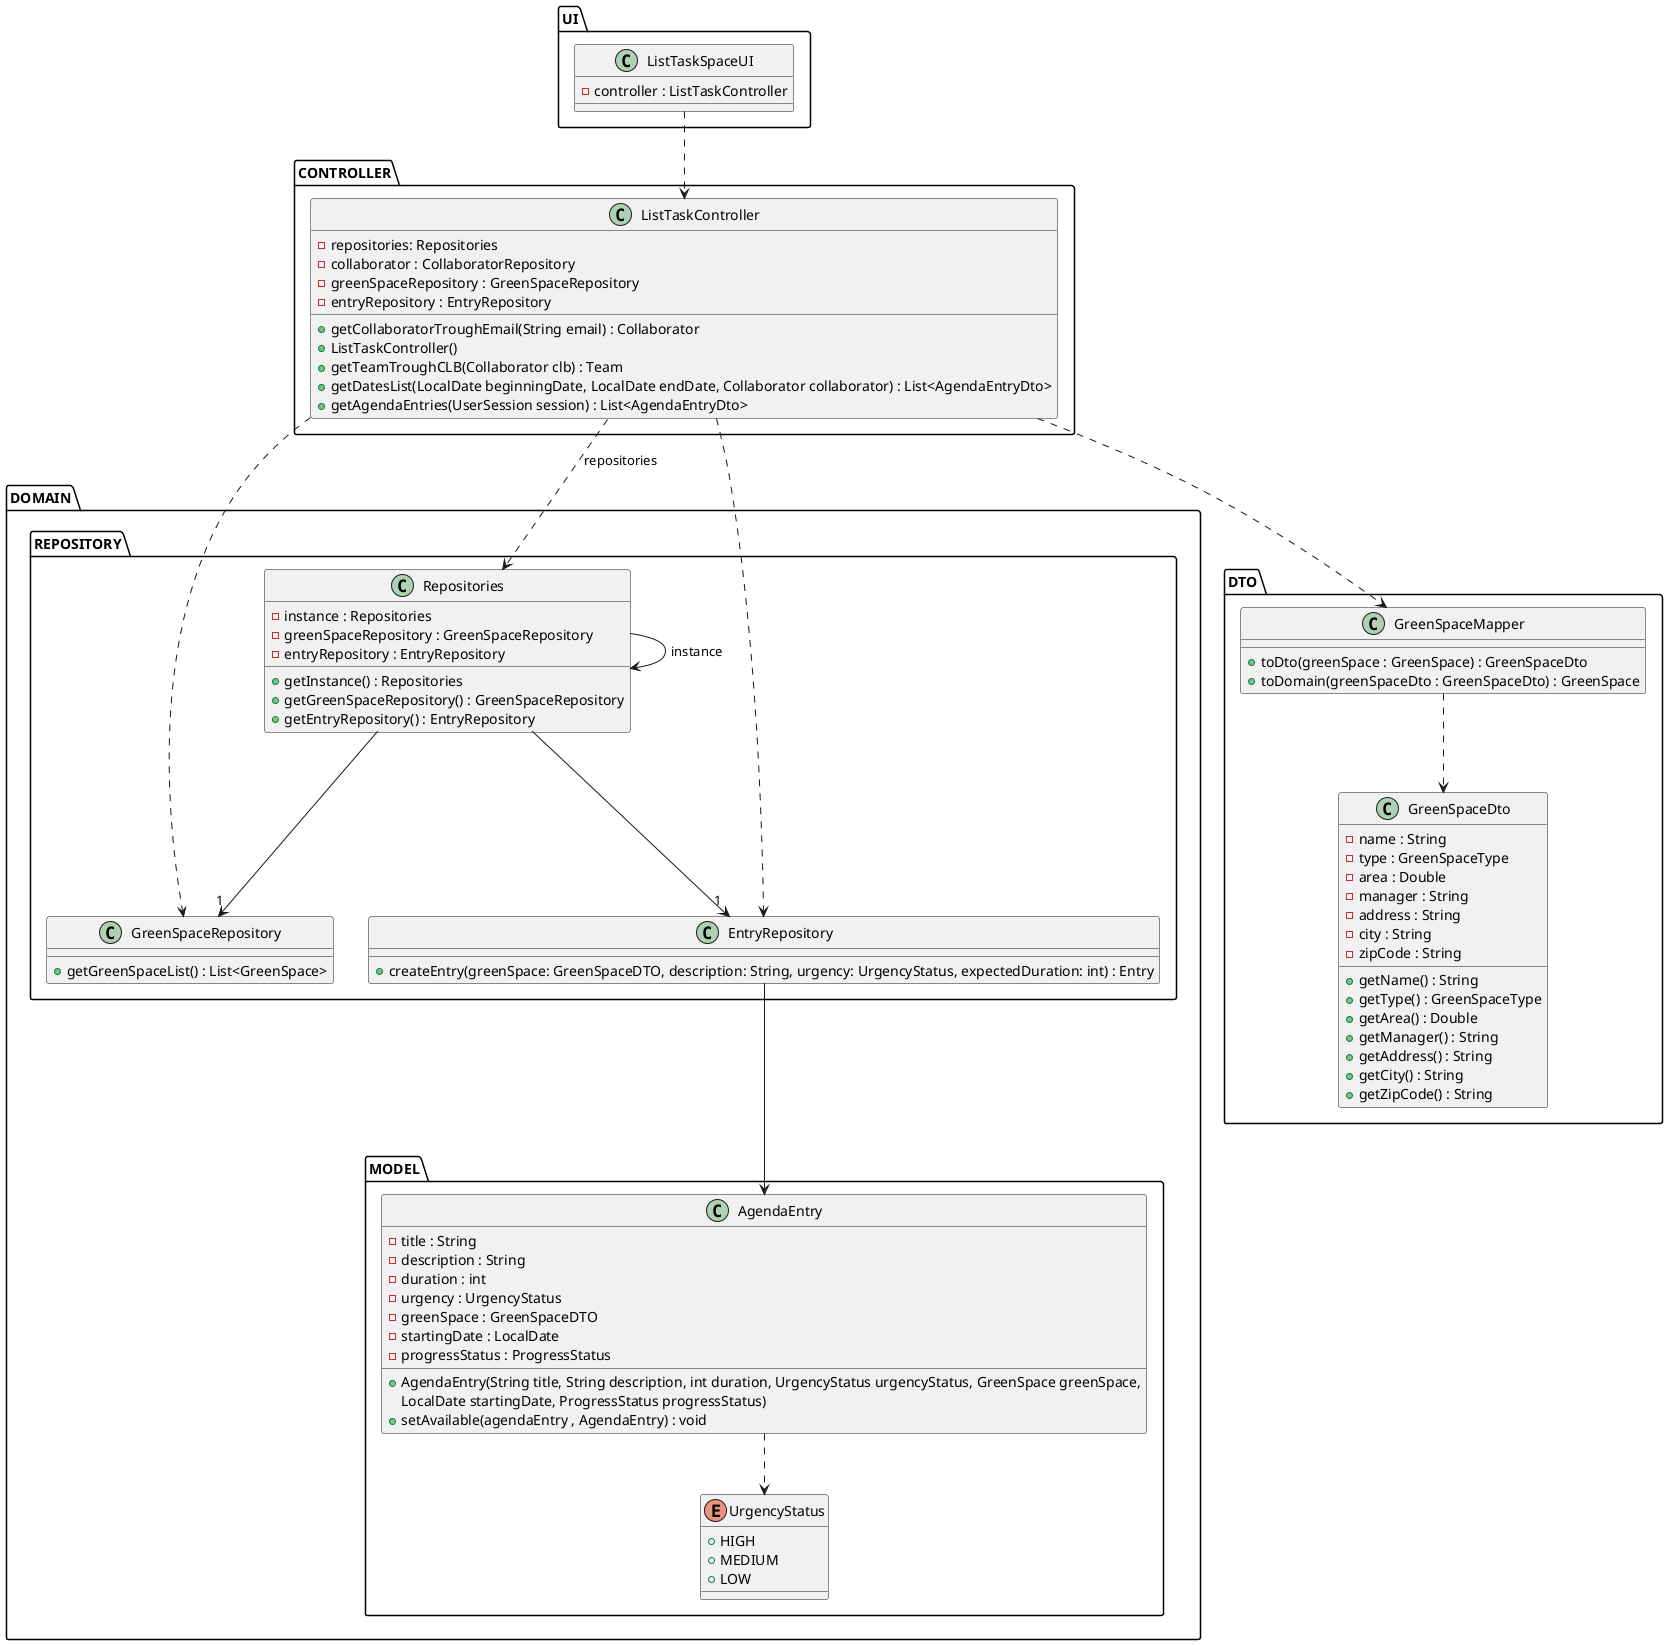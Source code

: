 @startuml
skinparam shadowing false
skinparam line type polyline

package UI {
class ListTaskSpaceUI {
    - controller : ListTaskController
}
}

package CONTROLLER {
class ListTaskController {
    - repositories: Repositories
    - collaborator : CollaboratorRepository
    - greenSpaceRepository : GreenSpaceRepository
    - entryRepository : EntryRepository
    + getCollaboratorTroughEmail(String email) : Collaborator
    + ListTaskController()
    + getTeamTroughCLB(Collaborator clb) : Team
    + getDatesList(LocalDate beginningDate, LocalDate endDate, Collaborator collaborator) : List<AgendaEntryDto>
    + getAgendaEntries(UserSession session) : List<AgendaEntryDto>
}
}

package DOMAIN {
package REPOSITORY {
class Repositories {
    - instance : Repositories
    - greenSpaceRepository : GreenSpaceRepository
    - entryRepository : EntryRepository
    + getInstance() : Repositories
    + getGreenSpaceRepository() : GreenSpaceRepository
    + getEntryRepository() : EntryRepository
}

class GreenSpaceRepository {
    + getGreenSpaceList() : List<GreenSpace>
}

class EntryRepository {
    + createEntry(greenSpace: GreenSpaceDTO, description: String, urgency: UrgencyStatus, expectedDuration: int) : Entry
}
}
package MODEL{
class AgendaEntry {
    - title : String
    - description : String
    - duration : int
    - urgency : UrgencyStatus
    - greenSpace : GreenSpaceDTO
    - startingDate : LocalDate
    - progressStatus : ProgressStatus

    +AgendaEntry(String title, String description, int duration, UrgencyStatus urgencyStatus, GreenSpace greenSpace,
                            LocalDate startingDate, ProgressStatus progressStatus)
    + setAvailable(agendaEntry , AgendaEntry) : void
}

enum UrgencyStatus{
+HIGH
+MEDIUM
+LOW
}
}
}
package DTO{
    class GreenSpaceDto{
        - name : String
        - type : GreenSpaceType
        - area : Double
        - manager : String
        - address : String
        - city : String
        - zipCode : String
        + getName() : String
        + getType() : GreenSpaceType
        + getArea() : Double
        + getManager() : String
        + getAddress() : String
        + getCity() : String
        + getZipCode() : String
    }

    class GreenSpaceMapper{
        +toDto(greenSpace : GreenSpace) : GreenSpaceDto
        +toDomain(greenSpaceDto : GreenSpaceDto) : GreenSpace
    }
    }

ListTaskSpaceUI ..> ListTaskController
AgendaEntry ..> UrgencyStatus
ListTaskController ..> Repositories: repositories
Repositories --> Repositories: instance
ListTaskController ..> GreenSpaceRepository
ListTaskController ..> EntryRepository
Repositories --> "1" GreenSpaceRepository
Repositories --> "1" EntryRepository
ListTaskController ..> GreenSpaceMapper

GreenSpaceMapper ..> GreenSpaceDto
EntryRepository --> AgendaEntry

@enduml
